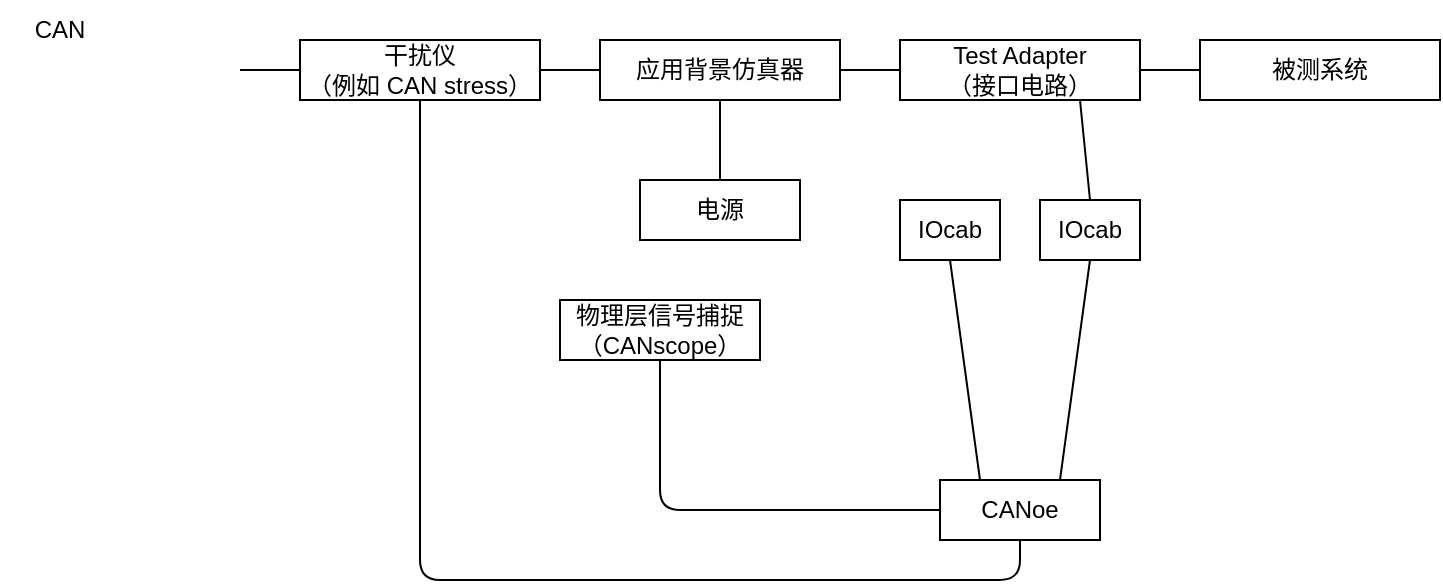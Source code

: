<mxfile>
    <diagram id="OJ_11gjgFf9p35hrnFvM" name="第 1 页">
        <mxGraphModel dx="1597" dy="424" grid="1" gridSize="10" guides="1" tooltips="1" connect="1" arrows="1" fold="1" page="1" pageScale="1" pageWidth="827" pageHeight="1169" math="0" shadow="0">
            <root>
                <mxCell id="0"/>
                <mxCell id="1" parent="0"/>
                <mxCell id="2" value="被测系统" style="rounded=0;whiteSpace=wrap;html=1;" vertex="1" parent="1">
                    <mxGeometry x="510" y="70" width="120" height="30" as="geometry"/>
                </mxCell>
                <mxCell id="4" value="" style="edgeStyle=none;html=1;endArrow=none;endFill=0;" edge="1" parent="1" source="3" target="2">
                    <mxGeometry relative="1" as="geometry"/>
                </mxCell>
                <mxCell id="6" value="" style="edgeStyle=none;html=1;endArrow=none;endFill=0;" edge="1" parent="1" source="3" target="5">
                    <mxGeometry relative="1" as="geometry"/>
                </mxCell>
                <mxCell id="3" value="Test Adapter&lt;br&gt;（接口电路）" style="rounded=0;whiteSpace=wrap;html=1;" vertex="1" parent="1">
                    <mxGeometry x="360" y="70" width="120" height="30" as="geometry"/>
                </mxCell>
                <mxCell id="8" value="" style="edgeStyle=none;html=1;endArrow=none;endFill=0;" edge="1" parent="1" source="5" target="7">
                    <mxGeometry relative="1" as="geometry"/>
                </mxCell>
                <mxCell id="5" value="应用背景仿真器" style="rounded=0;whiteSpace=wrap;html=1;" vertex="1" parent="1">
                    <mxGeometry x="210" y="70" width="120" height="30" as="geometry"/>
                </mxCell>
                <mxCell id="7" value="电源" style="rounded=0;whiteSpace=wrap;html=1;" vertex="1" parent="1">
                    <mxGeometry x="230" y="140" width="80" height="30" as="geometry"/>
                </mxCell>
                <mxCell id="15" style="edgeStyle=none;html=1;exitX=0;exitY=0.5;exitDx=0;exitDy=0;entryX=0.5;entryY=1;entryDx=0;entryDy=0;endArrow=none;endFill=0;" edge="1" parent="1" source="9" target="14">
                    <mxGeometry relative="1" as="geometry">
                        <Array as="points">
                            <mxPoint x="240" y="305"/>
                        </Array>
                    </mxGeometry>
                </mxCell>
                <mxCell id="9" value="CANoe" style="rounded=0;whiteSpace=wrap;html=1;" vertex="1" parent="1">
                    <mxGeometry x="380" y="290" width="80" height="30" as="geometry"/>
                </mxCell>
                <mxCell id="13" style="edgeStyle=none;html=1;exitX=0.5;exitY=1;exitDx=0;exitDy=0;entryX=0.75;entryY=0;entryDx=0;entryDy=0;endArrow=none;endFill=0;" edge="1" parent="1" source="10" target="9">
                    <mxGeometry relative="1" as="geometry"/>
                </mxCell>
                <mxCell id="16" style="edgeStyle=none;html=1;exitX=0.5;exitY=0;exitDx=0;exitDy=0;entryX=0.75;entryY=1;entryDx=0;entryDy=0;endArrow=none;endFill=0;" edge="1" parent="1" source="10" target="3">
                    <mxGeometry relative="1" as="geometry"/>
                </mxCell>
                <mxCell id="10" value="IOcab" style="rounded=0;whiteSpace=wrap;html=1;" vertex="1" parent="1">
                    <mxGeometry x="430" y="150" width="50" height="30" as="geometry"/>
                </mxCell>
                <mxCell id="12" style="edgeStyle=none;html=1;exitX=0.5;exitY=1;exitDx=0;exitDy=0;entryX=0.25;entryY=0;entryDx=0;entryDy=0;endArrow=none;endFill=0;" edge="1" parent="1" source="11" target="9">
                    <mxGeometry relative="1" as="geometry"/>
                </mxCell>
                <mxCell id="11" value="IOcab" style="rounded=0;whiteSpace=wrap;html=1;" vertex="1" parent="1">
                    <mxGeometry x="360" y="150" width="50" height="30" as="geometry"/>
                </mxCell>
                <mxCell id="14" value="物理层信号捕捉（CANscope）" style="rounded=0;whiteSpace=wrap;html=1;" vertex="1" parent="1">
                    <mxGeometry x="190" y="200" width="100" height="30" as="geometry"/>
                </mxCell>
                <mxCell id="18" style="edgeStyle=none;html=1;exitX=0.5;exitY=1;exitDx=0;exitDy=0;entryX=0.5;entryY=1;entryDx=0;entryDy=0;endArrow=none;endFill=0;" edge="1" parent="1" source="17" target="9">
                    <mxGeometry relative="1" as="geometry">
                        <Array as="points">
                            <mxPoint x="120" y="340"/>
                            <mxPoint x="420" y="340"/>
                        </Array>
                    </mxGeometry>
                </mxCell>
                <mxCell id="19" style="edgeStyle=none;html=1;exitX=0;exitY=0.5;exitDx=0;exitDy=0;endArrow=none;endFill=0;" edge="1" parent="1" source="17">
                    <mxGeometry relative="1" as="geometry">
                        <mxPoint x="30" y="85" as="targetPoint"/>
                    </mxGeometry>
                </mxCell>
                <mxCell id="22" style="edgeStyle=none;html=1;exitX=1;exitY=0.5;exitDx=0;exitDy=0;entryX=0;entryY=0.5;entryDx=0;entryDy=0;endArrow=none;endFill=0;" edge="1" parent="1" source="17" target="5">
                    <mxGeometry relative="1" as="geometry"/>
                </mxCell>
                <mxCell id="17" value="干扰仪&lt;br&gt;（例如 CAN stress）" style="rounded=0;whiteSpace=wrap;html=1;" vertex="1" parent="1">
                    <mxGeometry x="60" y="70" width="120" height="30" as="geometry"/>
                </mxCell>
                <mxCell id="21" value="CAN" style="text;html=1;strokeColor=none;fillColor=none;align=center;verticalAlign=middle;whiteSpace=wrap;rounded=0;" vertex="1" parent="1">
                    <mxGeometry x="-90" y="50" width="60" height="30" as="geometry"/>
                </mxCell>
            </root>
        </mxGraphModel>
    </diagram>
</mxfile>